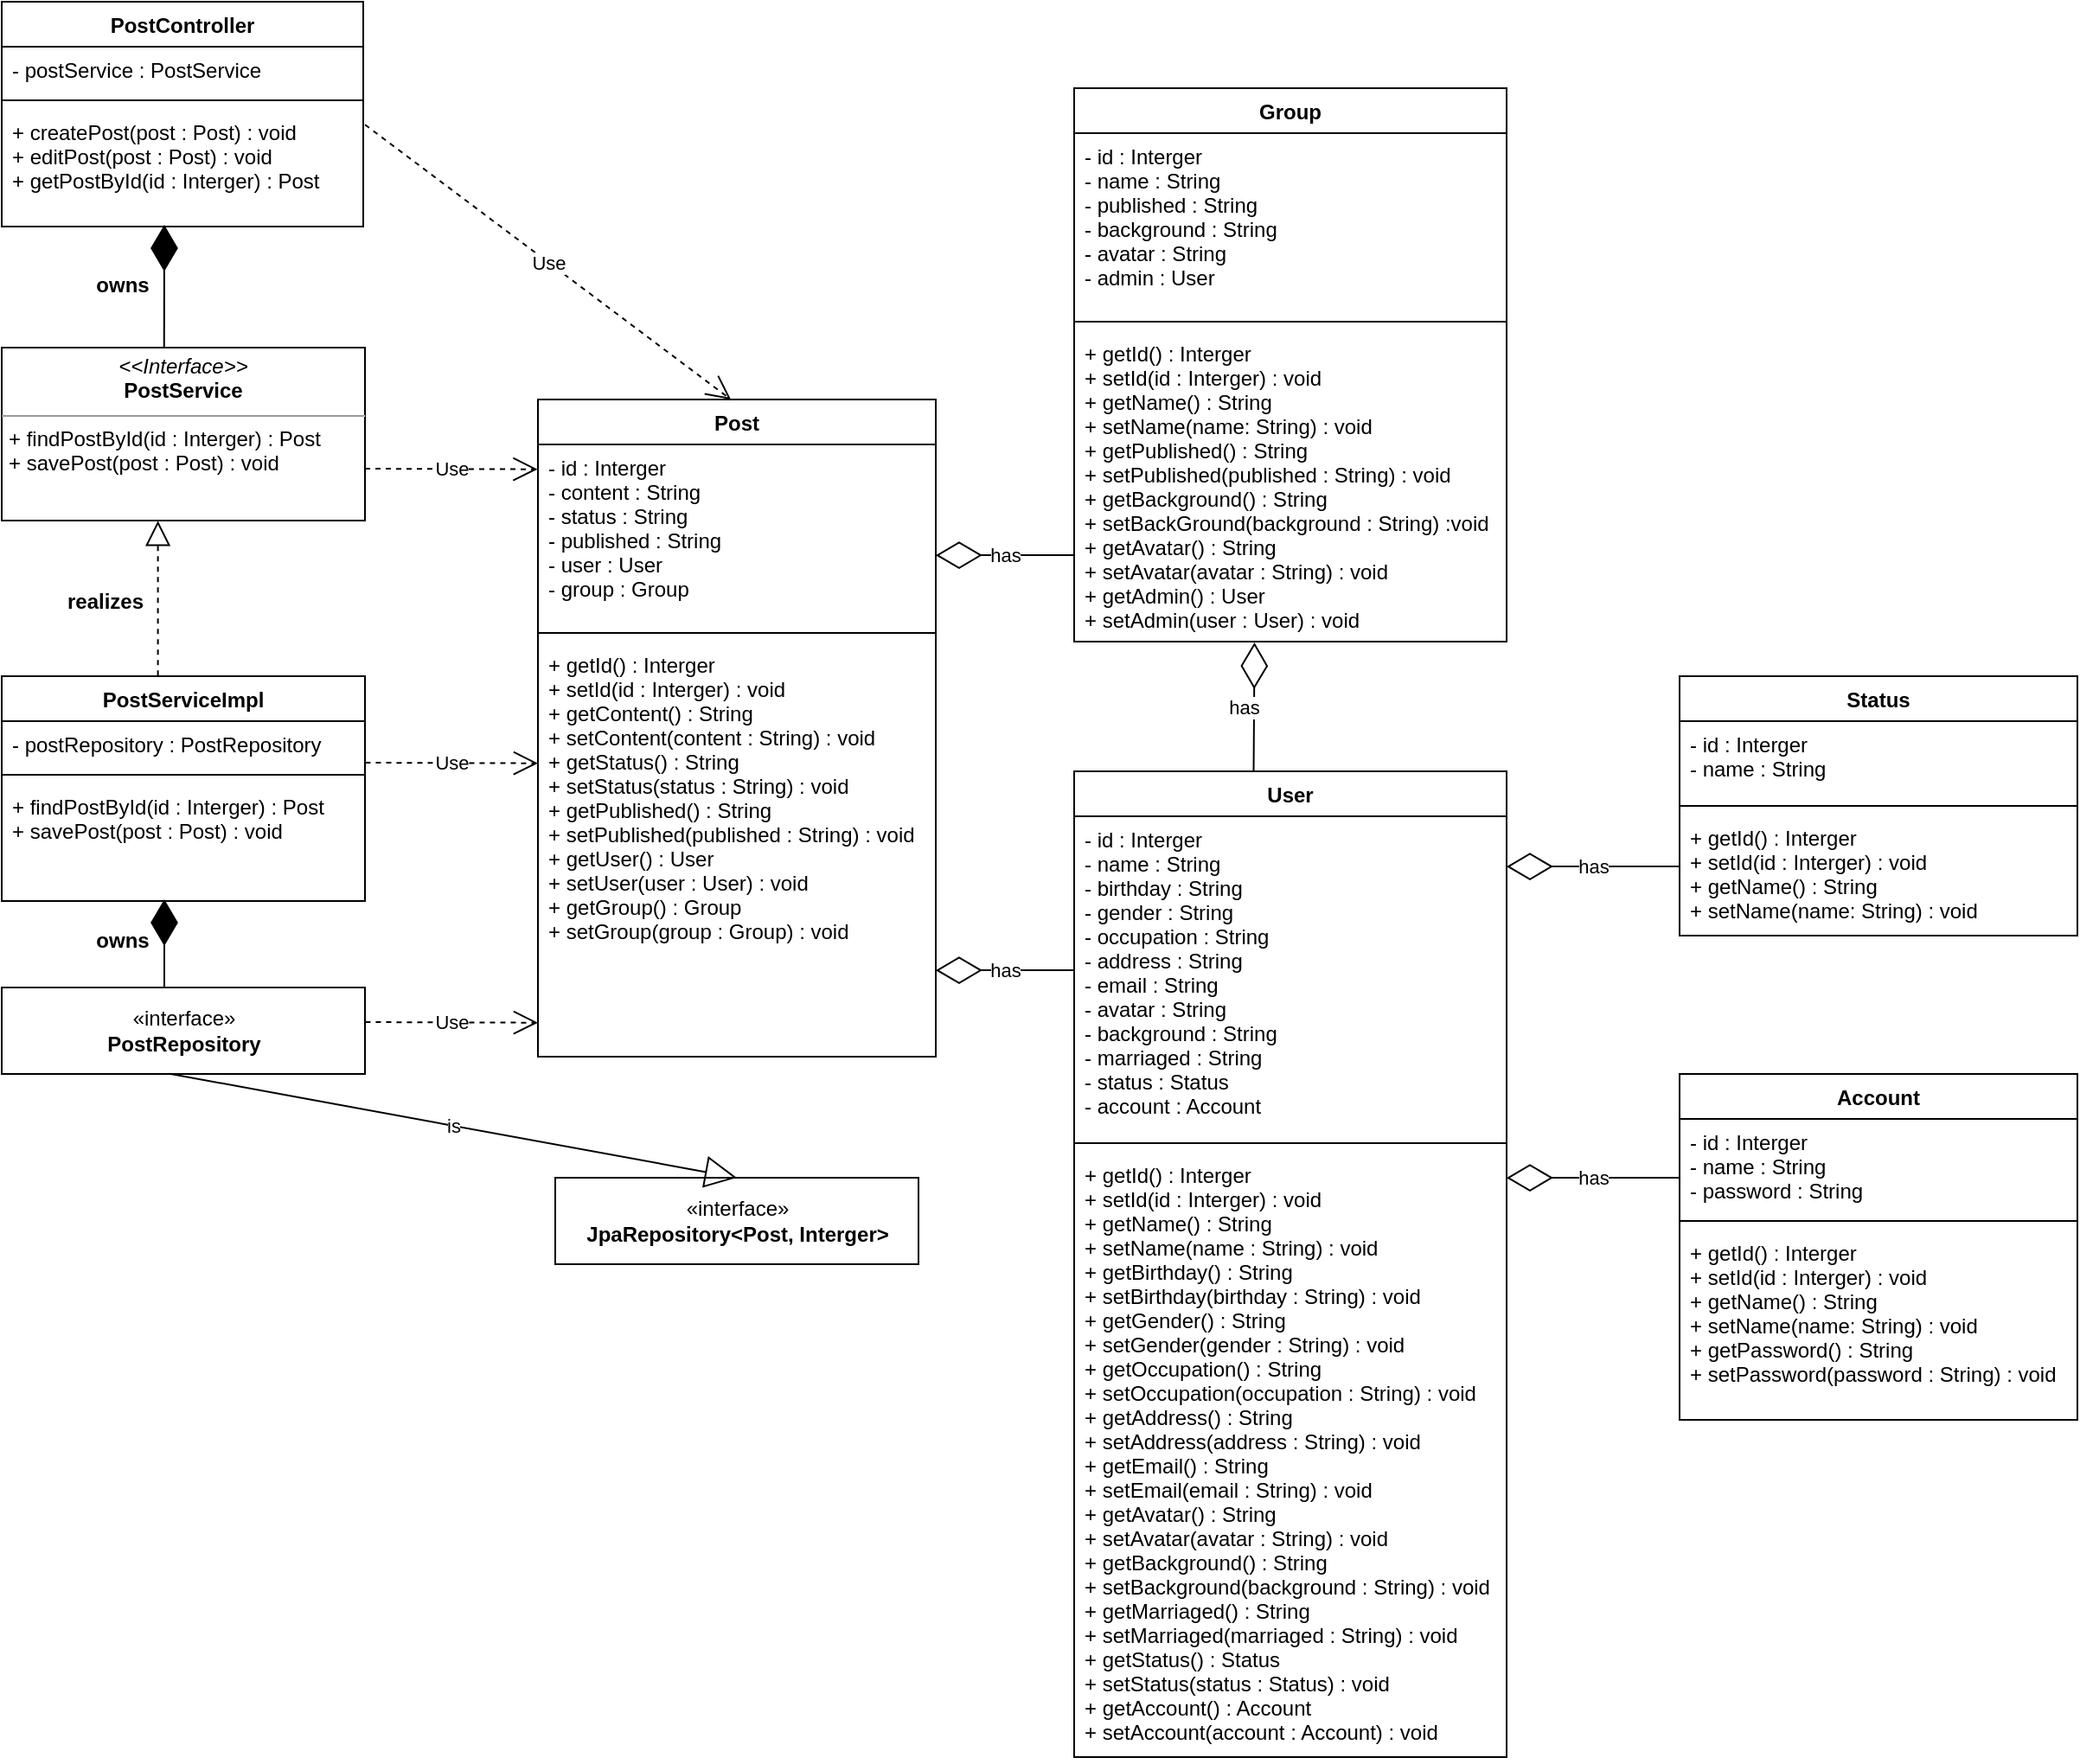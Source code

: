 <mxfile version="14.5.1" type="device"><diagram id="C5RBs43oDa-KdzZeNtuy" name="Page-1"><mxGraphModel dx="868" dy="510" grid="1" gridSize="10" guides="1" tooltips="1" connect="1" arrows="1" fold="1" page="1" pageScale="1" pageWidth="827" pageHeight="1169" math="0" shadow="0"><root><mxCell id="WIyWlLk6GJQsqaUBKTNV-0"/><mxCell id="WIyWlLk6GJQsqaUBKTNV-1" parent="WIyWlLk6GJQsqaUBKTNV-0"/><mxCell id="zkfFHV4jXpPFQw0GAbJ--17" value="PostController" style="swimlane;fontStyle=1;align=center;verticalAlign=top;childLayout=stackLayout;horizontal=1;startSize=26;horizontalStack=0;resizeParent=1;resizeLast=0;collapsible=1;marginBottom=0;rounded=0;shadow=0;strokeWidth=1;" parent="WIyWlLk6GJQsqaUBKTNV-1" vertex="1"><mxGeometry x="60" y="30" width="209" height="130" as="geometry"><mxRectangle x="550" y="140" width="160" height="26" as="alternateBounds"/></mxGeometry></mxCell><mxCell id="zkfFHV4jXpPFQw0GAbJ--21" value="- postService : PostService" style="text;align=left;verticalAlign=top;spacingLeft=4;spacingRight=4;overflow=hidden;rotatable=0;points=[[0,0.5],[1,0.5]];portConstraint=eastwest;rounded=0;shadow=0;html=0;" parent="zkfFHV4jXpPFQw0GAbJ--17" vertex="1"><mxGeometry y="26" width="209" height="26" as="geometry"/></mxCell><mxCell id="zkfFHV4jXpPFQw0GAbJ--23" value="" style="line;html=1;strokeWidth=1;align=left;verticalAlign=middle;spacingTop=-1;spacingLeft=3;spacingRight=3;rotatable=0;labelPosition=right;points=[];portConstraint=eastwest;" parent="zkfFHV4jXpPFQw0GAbJ--17" vertex="1"><mxGeometry y="52" width="209" height="10" as="geometry"/></mxCell><mxCell id="zkfFHV4jXpPFQw0GAbJ--25" value="+ createPost(post : Post) : void&#10;+ editPost(post : Post) : void &#10;+ getPostById(id : Interger) : Post" style="text;align=left;verticalAlign=top;spacingLeft=4;spacingRight=4;overflow=hidden;rotatable=0;points=[[0,0.5],[1,0.5]];portConstraint=eastwest;" parent="zkfFHV4jXpPFQw0GAbJ--17" vertex="1"><mxGeometry y="62" width="209" height="68" as="geometry"/></mxCell><mxCell id="eQeq4hGiaPpxfjkBoXj5-7" value="PostServiceImpl" style="swimlane;fontStyle=1;align=center;verticalAlign=top;childLayout=stackLayout;horizontal=1;startSize=26;horizontalStack=0;resizeParent=1;resizeLast=0;collapsible=1;marginBottom=0;rounded=0;shadow=0;strokeWidth=1;" vertex="1" parent="WIyWlLk6GJQsqaUBKTNV-1"><mxGeometry x="60" y="420" width="210" height="130" as="geometry"><mxRectangle x="550" y="140" width="160" height="26" as="alternateBounds"/></mxGeometry></mxCell><mxCell id="eQeq4hGiaPpxfjkBoXj5-8" value="- postRepository : PostRepository" style="text;align=left;verticalAlign=top;spacingLeft=4;spacingRight=4;overflow=hidden;rotatable=0;points=[[0,0.5],[1,0.5]];portConstraint=eastwest;rounded=0;shadow=0;html=0;" vertex="1" parent="eQeq4hGiaPpxfjkBoXj5-7"><mxGeometry y="26" width="210" height="26" as="geometry"/></mxCell><mxCell id="eQeq4hGiaPpxfjkBoXj5-9" value="" style="line;html=1;strokeWidth=1;align=left;verticalAlign=middle;spacingTop=-1;spacingLeft=3;spacingRight=3;rotatable=0;labelPosition=right;points=[];portConstraint=eastwest;" vertex="1" parent="eQeq4hGiaPpxfjkBoXj5-7"><mxGeometry y="52" width="210" height="10" as="geometry"/></mxCell><mxCell id="eQeq4hGiaPpxfjkBoXj5-10" value="+ findPostById(id : Interger) : Post&#10;+ savePost(post : Post) : void" style="text;align=left;verticalAlign=top;spacingLeft=4;spacingRight=4;overflow=hidden;rotatable=0;points=[[0,0.5],[1,0.5]];portConstraint=eastwest;" vertex="1" parent="eQeq4hGiaPpxfjkBoXj5-7"><mxGeometry y="62" width="210" height="68" as="geometry"/></mxCell><mxCell id="eQeq4hGiaPpxfjkBoXj5-14" value="Post" style="swimlane;fontStyle=1;align=center;verticalAlign=top;childLayout=stackLayout;horizontal=1;startSize=26;horizontalStack=0;resizeParent=1;resizeLast=0;collapsible=1;marginBottom=0;rounded=0;shadow=0;strokeWidth=1;" vertex="1" parent="WIyWlLk6GJQsqaUBKTNV-1"><mxGeometry x="370" y="260" width="230" height="380" as="geometry"><mxRectangle x="550" y="140" width="160" height="26" as="alternateBounds"/></mxGeometry></mxCell><mxCell id="eQeq4hGiaPpxfjkBoXj5-15" value="- id : Interger&#10;- content : String&#10;- status : String&#10;- published : String&#10;- user : User&#10;- group : Group" style="text;align=left;verticalAlign=top;spacingLeft=4;spacingRight=4;overflow=hidden;rotatable=0;points=[[0,0.5],[1,0.5]];portConstraint=eastwest;rounded=0;shadow=0;html=0;" vertex="1" parent="eQeq4hGiaPpxfjkBoXj5-14"><mxGeometry y="26" width="230" height="104" as="geometry"/></mxCell><mxCell id="eQeq4hGiaPpxfjkBoXj5-16" value="" style="line;html=1;strokeWidth=1;align=left;verticalAlign=middle;spacingTop=-1;spacingLeft=3;spacingRight=3;rotatable=0;labelPosition=right;points=[];portConstraint=eastwest;" vertex="1" parent="eQeq4hGiaPpxfjkBoXj5-14"><mxGeometry y="130" width="230" height="10" as="geometry"/></mxCell><mxCell id="eQeq4hGiaPpxfjkBoXj5-17" value="+ getId() : Interger&#10;+ setId(id : Interger) : void&#10;+ getContent() : String&#10;+ setContent(content : String) : void&#10;+ getStatus() : String&#10;+ setStatus(status : String) : void&#10;+ getPublished() : String&#10;+ setPublished(published : String) : void&#10;+ getUser() : User&#10;+ setUser(user : User) : void&#10;+ getGroup() : Group&#10;+ setGroup(group : Group) : void&#10;" style="text;align=left;verticalAlign=top;spacingLeft=4;spacingRight=4;overflow=hidden;rotatable=0;points=[[0,0.5],[1,0.5]];portConstraint=eastwest;" vertex="1" parent="eQeq4hGiaPpxfjkBoXj5-14"><mxGeometry y="140" width="230" height="180" as="geometry"/></mxCell><mxCell id="eQeq4hGiaPpxfjkBoXj5-18" value="" style="endArrow=diamondThin;endFill=1;endSize=24;html=1;exitX=0.447;exitY=0.004;exitDx=0;exitDy=0;exitPerimeter=0;" edge="1" parent="WIyWlLk6GJQsqaUBKTNV-1" source="eQeq4hGiaPpxfjkBoXj5-30"><mxGeometry width="160" relative="1" as="geometry"><mxPoint x="159" y="249" as="sourcePoint"/><mxPoint x="154" y="159" as="targetPoint"/></mxGeometry></mxCell><mxCell id="eQeq4hGiaPpxfjkBoXj5-26" value="«interface»&lt;br&gt;&lt;b&gt;PostRepository&lt;/b&gt;" style="html=1;strokeWidth=1;" vertex="1" parent="WIyWlLk6GJQsqaUBKTNV-1"><mxGeometry x="60" y="600" width="210" height="50" as="geometry"/></mxCell><mxCell id="eQeq4hGiaPpxfjkBoXj5-27" value="«interface»&lt;br&gt;&lt;b&gt;JpaRepository&lt;/b&gt;&lt;b&gt;&amp;lt;Post, Interger&amp;gt;&lt;/b&gt;" style="html=1;strokeWidth=1;" vertex="1" parent="WIyWlLk6GJQsqaUBKTNV-1"><mxGeometry x="380" y="710" width="210" height="50" as="geometry"/></mxCell><mxCell id="eQeq4hGiaPpxfjkBoXj5-30" value="&lt;p style=&quot;margin: 0px ; margin-top: 4px ; text-align: center&quot;&gt;&lt;i&gt;&amp;lt;&amp;lt;Interface&amp;gt;&amp;gt;&lt;/i&gt;&lt;br&gt;&lt;b&gt;PostService&lt;/b&gt;&lt;/p&gt;&lt;hr size=&quot;1&quot;&gt;&lt;p style=&quot;margin: 0px ; margin-left: 4px&quot;&gt;+ findPostById(id : Interger) : Post&lt;br style=&quot;padding: 0px ; margin: 0px&quot;&gt;+ savePost(post : Post) : void&lt;br&gt;&lt;/p&gt;" style="verticalAlign=top;align=left;overflow=fill;fontSize=12;fontFamily=Helvetica;html=1;strokeWidth=1;" vertex="1" parent="WIyWlLk6GJQsqaUBKTNV-1"><mxGeometry x="60" y="230" width="210" height="100" as="geometry"/></mxCell><mxCell id="eQeq4hGiaPpxfjkBoXj5-31" value="owns" style="text;align=center;fontStyle=1;verticalAlign=middle;spacingLeft=3;spacingRight=3;strokeColor=none;rotatable=0;points=[[0,0.5],[1,0.5]];portConstraint=eastwest;" vertex="1" parent="WIyWlLk6GJQsqaUBKTNV-1"><mxGeometry x="90" y="180" width="80" height="26" as="geometry"/></mxCell><mxCell id="eQeq4hGiaPpxfjkBoXj5-33" value="realizes&#10;" style="text;align=center;fontStyle=1;verticalAlign=middle;spacingLeft=3;spacingRight=3;strokeColor=none;rotatable=0;points=[[0,0.5],[1,0.5]];portConstraint=eastwest;" vertex="1" parent="WIyWlLk6GJQsqaUBKTNV-1"><mxGeometry x="80" y="370" width="80" height="26" as="geometry"/></mxCell><mxCell id="eQeq4hGiaPpxfjkBoXj5-34" value="" style="endArrow=block;dashed=1;endFill=0;endSize=12;html=1;exitX=0.43;exitY=-0.003;exitDx=0;exitDy=0;exitPerimeter=0;entryX=0.43;entryY=1.001;entryDx=0;entryDy=0;entryPerimeter=0;" edge="1" parent="WIyWlLk6GJQsqaUBKTNV-1" source="eQeq4hGiaPpxfjkBoXj5-7" target="eQeq4hGiaPpxfjkBoXj5-30"><mxGeometry width="160" relative="1" as="geometry"><mxPoint x="90" y="380" as="sourcePoint"/><mxPoint x="250" y="380" as="targetPoint"/></mxGeometry></mxCell><mxCell id="eQeq4hGiaPpxfjkBoXj5-35" value="" style="endArrow=diamondThin;endFill=1;endSize=24;html=1;" edge="1" parent="WIyWlLk6GJQsqaUBKTNV-1"><mxGeometry width="160" relative="1" as="geometry"><mxPoint x="154" y="600" as="sourcePoint"/><mxPoint x="154" y="549" as="targetPoint"/></mxGeometry></mxCell><mxCell id="eQeq4hGiaPpxfjkBoXj5-36" value="owns" style="text;align=center;fontStyle=1;verticalAlign=middle;spacingLeft=3;spacingRight=3;strokeColor=none;rotatable=0;points=[[0,0.5],[1,0.5]];portConstraint=eastwest;" vertex="1" parent="WIyWlLk6GJQsqaUBKTNV-1"><mxGeometry x="90" y="559" width="80" height="26" as="geometry"/></mxCell><mxCell id="eQeq4hGiaPpxfjkBoXj5-37" value="is" style="endArrow=block;endSize=16;endFill=0;html=1;entryX=0.5;entryY=0;entryDx=0;entryDy=0;exitX=0.462;exitY=0.997;exitDx=0;exitDy=0;exitPerimeter=0;" edge="1" parent="WIyWlLk6GJQsqaUBKTNV-1" source="eQeq4hGiaPpxfjkBoXj5-26" target="eQeq4hGiaPpxfjkBoXj5-27"><mxGeometry width="160" relative="1" as="geometry"><mxPoint x="210" y="671" as="sourcePoint"/><mxPoint x="390" y="670" as="targetPoint"/><Array as="points"/></mxGeometry></mxCell><mxCell id="eQeq4hGiaPpxfjkBoXj5-39" value="Use" style="endArrow=open;endSize=12;dashed=1;html=1;entryX=-0.001;entryY=0.138;entryDx=0;entryDy=0;entryPerimeter=0;" edge="1" parent="WIyWlLk6GJQsqaUBKTNV-1" target="eQeq4hGiaPpxfjkBoXj5-15"><mxGeometry width="160" relative="1" as="geometry"><mxPoint x="270" y="300" as="sourcePoint"/><mxPoint x="430" y="300" as="targetPoint"/></mxGeometry></mxCell><mxCell id="eQeq4hGiaPpxfjkBoXj5-40" value="Use" style="endArrow=open;endSize=12;dashed=1;html=1;entryX=-0.001;entryY=0.138;entryDx=0;entryDy=0;entryPerimeter=0;" edge="1" parent="WIyWlLk6GJQsqaUBKTNV-1"><mxGeometry width="160" relative="1" as="geometry"><mxPoint x="270.23" y="470" as="sourcePoint"/><mxPoint x="370" y="470.352" as="targetPoint"/></mxGeometry></mxCell><mxCell id="eQeq4hGiaPpxfjkBoXj5-41" value="Use" style="endArrow=open;endSize=12;dashed=1;html=1;entryX=-0.001;entryY=0.138;entryDx=0;entryDy=0;entryPerimeter=0;" edge="1" parent="WIyWlLk6GJQsqaUBKTNV-1"><mxGeometry width="160" relative="1" as="geometry"><mxPoint x="270.23" y="620" as="sourcePoint"/><mxPoint x="370" y="620.352" as="targetPoint"/></mxGeometry></mxCell><mxCell id="eQeq4hGiaPpxfjkBoXj5-42" value="User" style="swimlane;fontStyle=1;align=center;verticalAlign=top;childLayout=stackLayout;horizontal=1;startSize=26;horizontalStack=0;resizeParent=1;resizeLast=0;collapsible=1;marginBottom=0;rounded=0;shadow=0;strokeWidth=1;" vertex="1" parent="WIyWlLk6GJQsqaUBKTNV-1"><mxGeometry x="680" y="475" width="250" height="570" as="geometry"><mxRectangle x="550" y="140" width="160" height="26" as="alternateBounds"/></mxGeometry></mxCell><mxCell id="eQeq4hGiaPpxfjkBoXj5-43" value="- id : Interger&#10;- name : String&#10;- birthday : String&#10;- gender : String&#10;- occupation : String&#10;- address : String&#10;- email : String&#10;- avatar : String&#10;- background : String&#10;- marriaged : String&#10;- status : Status&#10;- account : Account" style="text;align=left;verticalAlign=top;spacingLeft=4;spacingRight=4;overflow=hidden;rotatable=0;points=[[0,0.5],[1,0.5]];portConstraint=eastwest;rounded=0;shadow=0;html=0;" vertex="1" parent="eQeq4hGiaPpxfjkBoXj5-42"><mxGeometry y="26" width="250" height="184" as="geometry"/></mxCell><mxCell id="eQeq4hGiaPpxfjkBoXj5-44" value="" style="line;html=1;strokeWidth=1;align=left;verticalAlign=middle;spacingTop=-1;spacingLeft=3;spacingRight=3;rotatable=0;labelPosition=right;points=[];portConstraint=eastwest;" vertex="1" parent="eQeq4hGiaPpxfjkBoXj5-42"><mxGeometry y="210" width="250" height="10" as="geometry"/></mxCell><mxCell id="eQeq4hGiaPpxfjkBoXj5-45" value="+ getId() : Interger&#10;+ setId(id : Interger) : void&#10;+ getName() : String&#10;+ setName(name : String) : void&#10;+ getBirthday() : String&#10;+ setBirthday(birthday : String) : void&#10;+ getGender() : String&#10;+ setGender(gender : String) : void&#10;+ getOccupation() : String&#10;+ setOccupation(occupation : String) : void&#10;+ getAddress() : String&#10;+ setAddress(address : String) : void&#10;+ getEmail() : String&#10;+ setEmail(email : String) : void&#10;+ getAvatar() : String&#10;+ setAvatar(avatar : String) : void&#10;+ getBackground() : String&#10;+ setBackground(background : String) : void&#10;+ getMarriaged() : String&#10;+ setMarriaged(marriaged : String) : void&#10;+ getStatus() : Status&#10;+ setStatus(status : Status) : void&#10;+ getAccount() : Account&#10;+ setAccount(account : Account) : void&#10;" style="text;align=left;verticalAlign=top;spacingLeft=4;spacingRight=4;overflow=hidden;rotatable=0;points=[[0,0.5],[1,0.5]];portConstraint=eastwest;" vertex="1" parent="eQeq4hGiaPpxfjkBoXj5-42"><mxGeometry y="220" width="250" height="350" as="geometry"/></mxCell><mxCell id="eQeq4hGiaPpxfjkBoXj5-46" value="Group" style="swimlane;fontStyle=1;align=center;verticalAlign=top;childLayout=stackLayout;horizontal=1;startSize=26;horizontalStack=0;resizeParent=1;resizeLast=0;collapsible=1;marginBottom=0;rounded=0;shadow=0;strokeWidth=1;" vertex="1" parent="WIyWlLk6GJQsqaUBKTNV-1"><mxGeometry x="680" y="80" width="250" height="320" as="geometry"><mxRectangle x="550" y="140" width="160" height="26" as="alternateBounds"/></mxGeometry></mxCell><mxCell id="eQeq4hGiaPpxfjkBoXj5-47" value="- id : Interger&#10;- name : String&#10;- published : String&#10;- background : String&#10;- avatar : String&#10;- admin : User" style="text;align=left;verticalAlign=top;spacingLeft=4;spacingRight=4;overflow=hidden;rotatable=0;points=[[0,0.5],[1,0.5]];portConstraint=eastwest;rounded=0;shadow=0;html=0;" vertex="1" parent="eQeq4hGiaPpxfjkBoXj5-46"><mxGeometry y="26" width="250" height="104" as="geometry"/></mxCell><mxCell id="eQeq4hGiaPpxfjkBoXj5-48" value="" style="line;html=1;strokeWidth=1;align=left;verticalAlign=middle;spacingTop=-1;spacingLeft=3;spacingRight=3;rotatable=0;labelPosition=right;points=[];portConstraint=eastwest;" vertex="1" parent="eQeq4hGiaPpxfjkBoXj5-46"><mxGeometry y="130" width="250" height="10" as="geometry"/></mxCell><mxCell id="eQeq4hGiaPpxfjkBoXj5-49" value="+ getId() : Interger&#10;+ setId(id : Interger) : void&#10;+ getName() : String&#10;+ setName(name: String) : void&#10;+ getPublished() : String&#10;+ setPublished(published : String) : void&#10;+ getBackground() : String&#10;+ setBackGround(background : String) :void&#10;+ getAvatar() : String&#10;+ setAvatar(avatar : String) : void&#10;+ getAdmin() : User&#10;+ setAdmin(user : User) : void&#10;" style="text;align=left;verticalAlign=top;spacingLeft=4;spacingRight=4;overflow=hidden;rotatable=0;points=[[0,0.5],[1,0.5]];portConstraint=eastwest;" vertex="1" parent="eQeq4hGiaPpxfjkBoXj5-46"><mxGeometry y="140" width="250" height="180" as="geometry"/></mxCell><mxCell id="eQeq4hGiaPpxfjkBoXj5-50" value="Status" style="swimlane;fontStyle=1;align=center;verticalAlign=top;childLayout=stackLayout;horizontal=1;startSize=26;horizontalStack=0;resizeParent=1;resizeLast=0;collapsible=1;marginBottom=0;rounded=0;shadow=0;strokeWidth=1;" vertex="1" parent="WIyWlLk6GJQsqaUBKTNV-1"><mxGeometry x="1030" y="420" width="230" height="150" as="geometry"><mxRectangle x="550" y="140" width="160" height="26" as="alternateBounds"/></mxGeometry></mxCell><mxCell id="eQeq4hGiaPpxfjkBoXj5-51" value="- id : Interger&#10;- name : String" style="text;align=left;verticalAlign=top;spacingLeft=4;spacingRight=4;overflow=hidden;rotatable=0;points=[[0,0.5],[1,0.5]];portConstraint=eastwest;rounded=0;shadow=0;html=0;" vertex="1" parent="eQeq4hGiaPpxfjkBoXj5-50"><mxGeometry y="26" width="230" height="44" as="geometry"/></mxCell><mxCell id="eQeq4hGiaPpxfjkBoXj5-52" value="" style="line;html=1;strokeWidth=1;align=left;verticalAlign=middle;spacingTop=-1;spacingLeft=3;spacingRight=3;rotatable=0;labelPosition=right;points=[];portConstraint=eastwest;" vertex="1" parent="eQeq4hGiaPpxfjkBoXj5-50"><mxGeometry y="70" width="230" height="10" as="geometry"/></mxCell><mxCell id="eQeq4hGiaPpxfjkBoXj5-53" value="+ getId() : Interger&#10;+ setId(id : Interger) : void&#10;+ getName() : String&#10;+ setName(name: String) : void&#10;" style="text;align=left;verticalAlign=top;spacingLeft=4;spacingRight=4;overflow=hidden;rotatable=0;points=[[0,0.5],[1,0.5]];portConstraint=eastwest;" vertex="1" parent="eQeq4hGiaPpxfjkBoXj5-50"><mxGeometry y="80" width="230" height="70" as="geometry"/></mxCell><mxCell id="eQeq4hGiaPpxfjkBoXj5-54" value="Account" style="swimlane;fontStyle=1;align=center;verticalAlign=top;childLayout=stackLayout;horizontal=1;startSize=26;horizontalStack=0;resizeParent=1;resizeLast=0;collapsible=1;marginBottom=0;rounded=0;shadow=0;strokeWidth=1;" vertex="1" parent="WIyWlLk6GJQsqaUBKTNV-1"><mxGeometry x="1030" y="650" width="230" height="200" as="geometry"><mxRectangle x="550" y="140" width="160" height="26" as="alternateBounds"/></mxGeometry></mxCell><mxCell id="eQeq4hGiaPpxfjkBoXj5-55" value="- id : Interger&#10;- name : String&#10;- password : String" style="text;align=left;verticalAlign=top;spacingLeft=4;spacingRight=4;overflow=hidden;rotatable=0;points=[[0,0.5],[1,0.5]];portConstraint=eastwest;rounded=0;shadow=0;html=0;" vertex="1" parent="eQeq4hGiaPpxfjkBoXj5-54"><mxGeometry y="26" width="230" height="54" as="geometry"/></mxCell><mxCell id="eQeq4hGiaPpxfjkBoXj5-56" value="" style="line;html=1;strokeWidth=1;align=left;verticalAlign=middle;spacingTop=-1;spacingLeft=3;spacingRight=3;rotatable=0;labelPosition=right;points=[];portConstraint=eastwest;" vertex="1" parent="eQeq4hGiaPpxfjkBoXj5-54"><mxGeometry y="80" width="230" height="10" as="geometry"/></mxCell><mxCell id="eQeq4hGiaPpxfjkBoXj5-57" value="+ getId() : Interger&#10;+ setId(id : Interger) : void&#10;+ getName() : String&#10;+ setName(name: String) : void&#10;+ getPassword() : String&#10;+ setPassword(password : String) : void&#10;" style="text;align=left;verticalAlign=top;spacingLeft=4;spacingRight=4;overflow=hidden;rotatable=0;points=[[0,0.5],[1,0.5]];portConstraint=eastwest;" vertex="1" parent="eQeq4hGiaPpxfjkBoXj5-54"><mxGeometry y="90" width="230" height="110" as="geometry"/></mxCell><mxCell id="eQeq4hGiaPpxfjkBoXj5-60" value="has" style="endArrow=diamondThin;endFill=0;endSize=24;html=1;entryX=1;entryY=0.556;entryDx=0;entryDy=0;entryPerimeter=0;" edge="1" parent="WIyWlLk6GJQsqaUBKTNV-1"><mxGeometry width="160" relative="1" as="geometry"><mxPoint x="680" y="350.0" as="sourcePoint"/><mxPoint x="600" y="350.08" as="targetPoint"/><Array as="points"><mxPoint x="650" y="350"/></Array><mxPoint as="offset"/></mxGeometry></mxCell><mxCell id="eQeq4hGiaPpxfjkBoXj5-61" value="has" style="endArrow=diamondThin;endFill=0;endSize=24;html=1;entryX=1;entryY=0.556;entryDx=0;entryDy=0;entryPerimeter=0;" edge="1" parent="WIyWlLk6GJQsqaUBKTNV-1"><mxGeometry width="160" relative="1" as="geometry"><mxPoint x="680" y="590.0" as="sourcePoint"/><mxPoint x="600" y="590.08" as="targetPoint"/><Array as="points"><mxPoint x="650" y="590"/></Array><mxPoint as="offset"/></mxGeometry></mxCell><mxCell id="eQeq4hGiaPpxfjkBoXj5-62" value="has" style="endArrow=diamondThin;endFill=0;endSize=24;html=1;entryX=0.417;entryY=1.003;entryDx=0;entryDy=0;entryPerimeter=0;exitX=0.415;exitY=0;exitDx=0;exitDy=0;exitPerimeter=0;" edge="1" parent="WIyWlLk6GJQsqaUBKTNV-1" source="eQeq4hGiaPpxfjkBoXj5-42" target="eQeq4hGiaPpxfjkBoXj5-49"><mxGeometry x="-0.019" y="6" width="160" relative="1" as="geometry"><mxPoint x="784" y="470" as="sourcePoint"/><mxPoint x="740" y="440.08" as="targetPoint"/><Array as="points"><mxPoint x="784" y="440"/></Array><mxPoint as="offset"/></mxGeometry></mxCell><mxCell id="eQeq4hGiaPpxfjkBoXj5-63" value="has" style="endArrow=diamondThin;endFill=0;endSize=24;html=1;entryX=1;entryY=0.556;entryDx=0;entryDy=0;entryPerimeter=0;" edge="1" parent="WIyWlLk6GJQsqaUBKTNV-1"><mxGeometry width="160" relative="1" as="geometry"><mxPoint x="1030" y="530" as="sourcePoint"/><mxPoint x="930" y="530.08" as="targetPoint"/><Array as="points"><mxPoint x="980" y="530"/></Array><mxPoint as="offset"/></mxGeometry></mxCell><mxCell id="eQeq4hGiaPpxfjkBoXj5-64" value="has" style="endArrow=diamondThin;endFill=0;endSize=24;html=1;entryX=1;entryY=0.556;entryDx=0;entryDy=0;entryPerimeter=0;" edge="1" parent="WIyWlLk6GJQsqaUBKTNV-1"><mxGeometry width="160" relative="1" as="geometry"><mxPoint x="1030" y="710" as="sourcePoint"/><mxPoint x="930" y="710.08" as="targetPoint"/><Array as="points"><mxPoint x="980" y="710"/></Array><mxPoint as="offset"/></mxGeometry></mxCell><mxCell id="eQeq4hGiaPpxfjkBoXj5-65" value="Use" style="endArrow=open;endSize=12;dashed=1;html=1;exitX=1.005;exitY=0.134;exitDx=0;exitDy=0;exitPerimeter=0;entryX=0.485;entryY=0;entryDx=0;entryDy=0;entryPerimeter=0;" edge="1" parent="WIyWlLk6GJQsqaUBKTNV-1" source="zkfFHV4jXpPFQw0GAbJ--25" target="eQeq4hGiaPpxfjkBoXj5-14"><mxGeometry width="160" relative="1" as="geometry"><mxPoint x="290" y="190" as="sourcePoint"/><mxPoint x="450" y="190" as="targetPoint"/></mxGeometry></mxCell></root></mxGraphModel></diagram></mxfile>